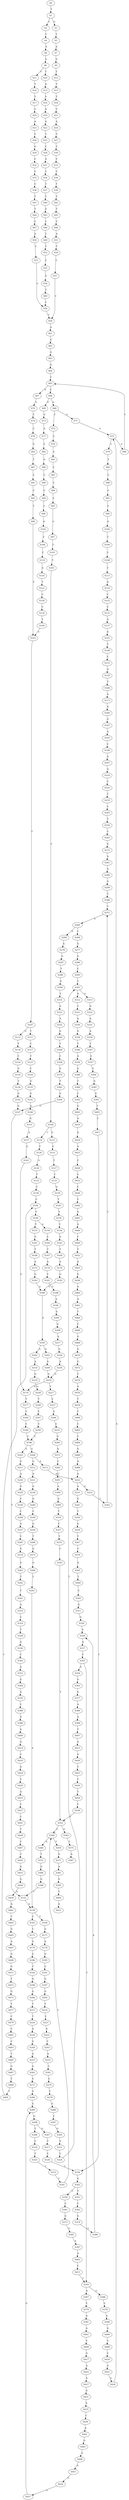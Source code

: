 strict digraph  {
	S0 -> S1 [ label = T ];
	S1 -> S2 [ label = C ];
	S1 -> S3 [ label = G ];
	S2 -> S4 [ label = C ];
	S3 -> S5 [ label = T ];
	S4 -> S6 [ label = A ];
	S5 -> S7 [ label = A ];
	S6 -> S8 [ label = G ];
	S7 -> S9 [ label = G ];
	S8 -> S10 [ label = T ];
	S8 -> S11 [ label = C ];
	S9 -> S12 [ label = T ];
	S10 -> S13 [ label = A ];
	S11 -> S14 [ label = T ];
	S12 -> S15 [ label = T ];
	S13 -> S16 [ label = G ];
	S14 -> S17 [ label = T ];
	S15 -> S18 [ label = T ];
	S16 -> S19 [ label = G ];
	S17 -> S20 [ label = C ];
	S18 -> S21 [ label = C ];
	S19 -> S22 [ label = G ];
	S20 -> S23 [ label = A ];
	S21 -> S24 [ label = A ];
	S22 -> S25 [ label = T ];
	S23 -> S26 [ label = C ];
	S24 -> S27 [ label = C ];
	S25 -> S28 [ label = C ];
	S26 -> S29 [ label = G ];
	S27 -> S30 [ label = T ];
	S28 -> S31 [ label = A ];
	S29 -> S32 [ label = C ];
	S30 -> S33 [ label = C ];
	S31 -> S34 [ label = C ];
	S32 -> S35 [ label = C ];
	S33 -> S36 [ label = C ];
	S34 -> S37 [ label = T ];
	S35 -> S38 [ label = C ];
	S36 -> S39 [ label = T ];
	S37 -> S40 [ label = C ];
	S38 -> S41 [ label = T ];
	S39 -> S42 [ label = T ];
	S40 -> S43 [ label = G ];
	S41 -> S44 [ label = T ];
	S42 -> S45 [ label = T ];
	S43 -> S46 [ label = C ];
	S44 -> S47 [ label = C ];
	S45 -> S48 [ label = C ];
	S46 -> S49 [ label = T ];
	S47 -> S50 [ label = A ];
	S48 -> S51 [ label = A ];
	S49 -> S52 [ label = T ];
	S50 -> S53 [ label = T ];
	S51 -> S54 [ label = T ];
	S52 -> S55 [ label = C ];
	S53 -> S56 [ label = C ];
	S54 -> S57 [ label = C ];
	S55 -> S58 [ label = A ];
	S56 -> S59 [ label = C ];
	S57 -> S59 [ label = C ];
	S58 -> S60 [ label = T ];
	S59 -> S61 [ label = A ];
	S60 -> S56 [ label = C ];
	S61 -> S62 [ label = G ];
	S62 -> S63 [ label = A ];
	S63 -> S64 [ label = A ];
	S64 -> S65 [ label = C ];
	S65 -> S66 [ label = C ];
	S65 -> S67 [ label = A ];
	S66 -> S68 [ label = A ];
	S66 -> S69 [ label = G ];
	S67 -> S70 [ label = G ];
	S68 -> S71 [ label = G ];
	S68 -> S72 [ label = C ];
	S69 -> S73 [ label = G ];
	S70 -> S74 [ label = C ];
	S71 -> S75 [ label = A ];
	S72 -> S76 [ label = C ];
	S73 -> S77 [ label = A ];
	S74 -> S78 [ label = C ];
	S75 -> S79 [ label = C ];
	S75 -> S80 [ label = A ];
	S76 -> S81 [ label = A ];
	S77 -> S82 [ label = C ];
	S78 -> S83 [ label = G ];
	S79 -> S84 [ label = T ];
	S80 -> S65 [ label = C ];
	S81 -> S85 [ label = C ];
	S82 -> S86 [ label = G ];
	S83 -> S87 [ label = T ];
	S84 -> S88 [ label = C ];
	S85 -> S89 [ label = C ];
	S86 -> S90 [ label = C ];
	S87 -> S91 [ label = C ];
	S88 -> S92 [ label = C ];
	S89 -> S93 [ label = C ];
	S90 -> S94 [ label = C ];
	S91 -> S95 [ label = C ];
	S92 -> S96 [ label = C ];
	S93 -> S97 [ label = C ];
	S94 -> S98 [ label = C ];
	S95 -> S99 [ label = T ];
	S96 -> S100 [ label = A ];
	S97 -> S101 [ label = T ];
	S98 -> S102 [ label = A ];
	S99 -> S103 [ label = C ];
	S100 -> S104 [ label = T ];
	S101 -> S105 [ label = T ];
	S102 -> S106 [ label = T ];
	S103 -> S107 [ label = T ];
	S104 -> S108 [ label = C ];
	S105 -> S109 [ label = C ];
	S106 -> S110 [ label = C ];
	S107 -> S111 [ label = T ];
	S107 -> S112 [ label = G ];
	S108 -> S113 [ label = T ];
	S109 -> S114 [ label = C ];
	S109 -> S115 [ label = G ];
	S110 -> S116 [ label = G ];
	S111 -> S117 [ label = C ];
	S112 -> S118 [ label = T ];
	S113 -> S119 [ label = G ];
	S114 -> S120 [ label = T ];
	S115 -> S121 [ label = A ];
	S116 -> S122 [ label = T ];
	S117 -> S123 [ label = T ];
	S118 -> S124 [ label = C ];
	S119 -> S125 [ label = C ];
	S120 -> S126 [ label = G ];
	S121 -> S127 [ label = T ];
	S122 -> S128 [ label = C ];
	S123 -> S129 [ label = C ];
	S124 -> S130 [ label = G ];
	S125 -> S131 [ label = C ];
	S126 -> S132 [ label = T ];
	S127 -> S133 [ label = C ];
	S128 -> S134 [ label = C ];
	S129 -> S135 [ label = G ];
	S130 -> S136 [ label = T ];
	S131 -> S137 [ label = A ];
	S132 -> S138 [ label = C ];
	S133 -> S139 [ label = G ];
	S134 -> S140 [ label = T ];
	S135 -> S141 [ label = G ];
	S136 -> S142 [ label = G ];
	S137 -> S143 [ label = G ];
	S138 -> S144 [ label = C ];
	S139 -> S145 [ label = T ];
	S140 -> S103 [ label = C ];
	S141 -> S146 [ label = A ];
	S142 -> S147 [ label = G ];
	S143 -> S148 [ label = T ];
	S144 -> S149 [ label = T ];
	S145 -> S150 [ label = T ];
	S146 -> S151 [ label = G ];
	S147 -> S152 [ label = T ];
	S148 -> S153 [ label = C ];
	S149 -> S154 [ label = A ];
	S149 -> S155 [ label = T ];
	S150 -> S156 [ label = T ];
	S151 -> S157 [ label = A ];
	S152 -> S158 [ label = A ];
	S153 -> S159 [ label = G ];
	S154 -> S160 [ label = C ];
	S155 -> S161 [ label = G ];
	S156 -> S162 [ label = G ];
	S157 -> S163 [ label = G ];
	S158 -> S164 [ label = T ];
	S158 -> S165 [ label = C ];
	S159 -> S166 [ label = T ];
	S160 -> S167 [ label = T ];
	S161 -> S168 [ label = T ];
	S162 -> S169 [ label = T ];
	S163 -> S170 [ label = G ];
	S164 -> S171 [ label = G ];
	S165 -> S172 [ label = C ];
	S166 -> S173 [ label = A ];
	S167 -> S174 [ label = A ];
	S168 -> S175 [ label = A ];
	S169 -> S176 [ label = A ];
	S170 -> S177 [ label = T ];
	S171 -> S178 [ label = A ];
	S172 -> S179 [ label = G ];
	S173 -> S180 [ label = A ];
	S174 -> S181 [ label = C ];
	S175 -> S182 [ label = G ];
	S176 -> S183 [ label = G ];
	S177 -> S184 [ label = C ];
	S178 -> S185 [ label = G ];
	S179 -> S186 [ label = G ];
	S180 -> S187 [ label = G ];
	S181 -> S188 [ label = C ];
	S182 -> S189 [ label = G ];
	S183 -> S189 [ label = G ];
	S184 -> S190 [ label = C ];
	S185 -> S191 [ label = C ];
	S186 -> S192 [ label = T ];
	S187 -> S193 [ label = A ];
	S188 -> S194 [ label = A ];
	S189 -> S195 [ label = A ];
	S190 -> S196 [ label = C ];
	S191 -> S197 [ label = G ];
	S192 -> S198 [ label = G ];
	S193 -> S199 [ label = C ];
	S194 -> S200 [ label = G ];
	S195 -> S201 [ label = G ];
	S195 -> S202 [ label = A ];
	S196 -> S203 [ label = A ];
	S196 -> S204 [ label = G ];
	S197 -> S205 [ label = G ];
	S198 -> S206 [ label = G ];
	S199 -> S207 [ label = G ];
	S200 -> S208 [ label = G ];
	S201 -> S209 [ label = A ];
	S202 -> S210 [ label = A ];
	S203 -> S211 [ label = G ];
	S204 -> S212 [ label = G ];
	S204 -> S213 [ label = A ];
	S205 -> S214 [ label = T ];
	S206 -> S215 [ label = T ];
	S207 -> S216 [ label = G ];
	S208 -> S217 [ label = A ];
	S209 -> S218 [ label = G ];
	S210 -> S219 [ label = G ];
	S211 -> S220 [ label = A ];
	S212 -> S221 [ label = A ];
	S213 -> S222 [ label = A ];
	S214 -> S223 [ label = C ];
	S215 -> S224 [ label = T ];
	S216 -> S225 [ label = C ];
	S217 -> S226 [ label = G ];
	S218 -> S227 [ label = T ];
	S218 -> S170 [ label = G ];
	S219 -> S228 [ label = G ];
	S220 -> S229 [ label = G ];
	S221 -> S230 [ label = G ];
	S222 -> S231 [ label = A ];
	S222 -> S232 [ label = G ];
	S223 -> S233 [ label = G ];
	S224 -> S234 [ label = A ];
	S225 -> S235 [ label = T ];
	S226 -> S236 [ label = A ];
	S227 -> S237 [ label = C ];
	S228 -> S238 [ label = T ];
	S229 -> S239 [ label = C ];
	S230 -> S240 [ label = G ];
	S231 -> S241 [ label = G ];
	S232 -> S242 [ label = T ];
	S233 -> S243 [ label = C ];
	S234 -> S244 [ label = G ];
	S235 -> S245 [ label = C ];
	S236 -> S218 [ label = G ];
	S237 -> S246 [ label = A ];
	S238 -> S247 [ label = C ];
	S239 -> S248 [ label = C ];
	S240 -> S249 [ label = C ];
	S241 -> S250 [ label = T ];
	S242 -> S251 [ label = C ];
	S243 -> S252 [ label = A ];
	S244 -> S253 [ label = A ];
	S245 -> S254 [ label = T ];
	S246 -> S255 [ label = G ];
	S247 -> S256 [ label = C ];
	S248 -> S257 [ label = A ];
	S249 -> S258 [ label = G ];
	S250 -> S259 [ label = G ];
	S251 -> S260 [ label = G ];
	S252 -> S261 [ label = C ];
	S253 -> S262 [ label = A ];
	S254 -> S263 [ label = C ];
	S255 -> S264 [ label = G ];
	S256 -> S196 [ label = C ];
	S257 -> S265 [ label = C ];
	S258 -> S266 [ label = T ];
	S259 -> S267 [ label = T ];
	S260 -> S268 [ label = C ];
	S260 -> S269 [ label = A ];
	S261 -> S270 [ label = G ];
	S262 -> S271 [ label = G ];
	S263 -> S272 [ label = G ];
	S264 -> S273 [ label = A ];
	S265 -> S274 [ label = G ];
	S266 -> S275 [ label = G ];
	S267 -> S276 [ label = C ];
	S268 -> S277 [ label = G ];
	S269 -> S278 [ label = G ];
	S270 -> S279 [ label = C ];
	S271 -> S280 [ label = G ];
	S272 -> S281 [ label = A ];
	S273 -> S282 [ label = C ];
	S274 -> S283 [ label = G ];
	S275 -> S284 [ label = G ];
	S276 -> S285 [ label = G ];
	S277 -> S286 [ label = G ];
	S278 -> S287 [ label = G ];
	S279 -> S288 [ label = G ];
	S280 -> S289 [ label = G ];
	S281 -> S290 [ label = A ];
	S282 -> S291 [ label = C ];
	S283 -> S292 [ label = T ];
	S284 -> S293 [ label = T ];
	S285 -> S294 [ label = T ];
	S286 -> S295 [ label = C ];
	S287 -> S296 [ label = T ];
	S288 -> S297 [ label = C ];
	S289 -> S298 [ label = G ];
	S290 -> S299 [ label = G ];
	S291 -> S300 [ label = A ];
	S292 -> S301 [ label = T ];
	S293 -> S158 [ label = A ];
	S294 -> S302 [ label = C ];
	S295 -> S303 [ label = T ];
	S296 -> S304 [ label = A ];
	S297 -> S305 [ label = G ];
	S298 -> S306 [ label = T ];
	S298 -> S307 [ label = G ];
	S299 -> S308 [ label = T ];
	S300 -> S309 [ label = G ];
	S301 -> S310 [ label = A ];
	S302 -> S311 [ label = G ];
	S303 -> S312 [ label = A ];
	S303 -> S313 [ label = G ];
	S304 -> S314 [ label = T ];
	S305 -> S315 [ label = G ];
	S306 -> S316 [ label = C ];
	S307 -> S317 [ label = T ];
	S308 -> S251 [ label = C ];
	S309 -> S318 [ label = T ];
	S310 -> S319 [ label = C ];
	S311 -> S320 [ label = G ];
	S312 -> S321 [ label = T ];
	S313 -> S322 [ label = G ];
	S314 -> S323 [ label = A ];
	S315 -> S324 [ label = C ];
	S316 -> S325 [ label = T ];
	S317 -> S326 [ label = C ];
	S318 -> S327 [ label = C ];
	S319 -> S328 [ label = T ];
	S320 -> S329 [ label = A ];
	S321 -> S330 [ label = A ];
	S322 -> S331 [ label = A ];
	S323 -> S332 [ label = A ];
	S324 -> S303 [ label = T ];
	S325 -> S333 [ label = C ];
	S326 -> S334 [ label = C ];
	S327 -> S335 [ label = T ];
	S328 -> S336 [ label = G ];
	S329 -> S337 [ label = A ];
	S330 -> S338 [ label = G ];
	S331 -> S339 [ label = A ];
	S332 -> S340 [ label = G ];
	S333 -> S341 [ label = T ];
	S334 -> S342 [ label = G ];
	S335 -> S343 [ label = C ];
	S336 -> S344 [ label = C ];
	S337 -> S345 [ label = C ];
	S338 -> S346 [ label = T ];
	S339 -> S347 [ label = T ];
	S340 -> S348 [ label = T ];
	S341 -> S349 [ label = C ];
	S342 -> S350 [ label = C ];
	S342 -> S351 [ label = T ];
	S343 -> S352 [ label = T ];
	S344 -> S353 [ label = A ];
	S345 -> S354 [ label = A ];
	S345 -> S355 [ label = T ];
	S346 -> S356 [ label = A ];
	S347 -> S357 [ label = G ];
	S348 -> S358 [ label = C ];
	S349 -> S359 [ label = T ];
	S349 -> S360 [ label = G ];
	S350 -> S361 [ label = C ];
	S351 -> S362 [ label = C ];
	S352 -> S349 [ label = C ];
	S352 -> S363 [ label = G ];
	S353 -> S364 [ label = G ];
	S354 -> S365 [ label = G ];
	S355 -> S366 [ label = G ];
	S355 -> S367 [ label = A ];
	S356 -> S368 [ label = G ];
	S357 -> S369 [ label = G ];
	S358 -> S370 [ label = G ];
	S359 -> S371 [ label = G ];
	S360 -> S372 [ label = T ];
	S361 -> S373 [ label = G ];
	S362 -> S374 [ label = G ];
	S363 -> S375 [ label = T ];
	S364 -> S376 [ label = A ];
	S365 -> S377 [ label = G ];
	S366 -> S378 [ label = C ];
	S367 -> S379 [ label = C ];
	S368 -> S380 [ label = C ];
	S369 -> S381 [ label = G ];
	S370 -> S382 [ label = T ];
	S371 -> S383 [ label = A ];
	S372 -> S384 [ label = G ];
	S373 -> S385 [ label = G ];
	S374 -> S386 [ label = G ];
	S375 -> S387 [ label = A ];
	S376 -> S388 [ label = C ];
	S377 -> S389 [ label = A ];
	S378 -> S390 [ label = A ];
	S379 -> S391 [ label = A ];
	S380 -> S392 [ label = C ];
	S381 -> S393 [ label = G ];
	S382 -> S394 [ label = G ];
	S383 -> S395 [ label = G ];
	S384 -> S396 [ label = G ];
	S385 -> S397 [ label = A ];
	S386 -> S329 [ label = A ];
	S388 -> S398 [ label = G ];
	S389 -> S399 [ label = A ];
	S390 -> S400 [ label = A ];
	S391 -> S401 [ label = A ];
	S392 -> S402 [ label = G ];
	S393 -> S403 [ label = T ];
	S394 -> S147 [ label = G ];
	S395 -> S404 [ label = T ];
	S396 -> S152 [ label = T ];
	S397 -> S405 [ label = A ];
	S398 -> S406 [ label = G ];
	S399 -> S407 [ label = T ];
	S400 -> S408 [ label = C ];
	S401 -> S409 [ label = C ];
	S402 -> S410 [ label = A ];
	S403 -> S411 [ label = C ];
	S404 -> S412 [ label = A ];
	S405 -> S413 [ label = C ];
	S406 -> S414 [ label = A ];
	S407 -> S415 [ label = A ];
	S408 -> S416 [ label = C ];
	S409 -> S417 [ label = G ];
	S410 -> S418 [ label = A ];
	S411 -> S334 [ label = C ];
	S413 -> S355 [ label = T ];
	S414 -> S419 [ label = C ];
	S415 -> S420 [ label = G ];
	S416 -> S421 [ label = A ];
	S417 -> S422 [ label = A ];
	S418 -> S423 [ label = A ];
	S419 -> S424 [ label = A ];
	S420 -> S425 [ label = T ];
	S421 -> S426 [ label = G ];
	S422 -> S427 [ label = A ];
	S423 -> S428 [ label = C ];
	S424 -> S429 [ label = C ];
	S425 -> S430 [ label = C ];
	S426 -> S75 [ label = A ];
	S427 -> S431 [ label = A ];
	S428 -> S432 [ label = C ];
	S429 -> S433 [ label = A ];
	S430 -> S434 [ label = T ];
	S431 -> S435 [ label = A ];
	S432 -> S436 [ label = C ];
	S433 -> S437 [ label = C ];
	S434 -> S438 [ label = C ];
	S435 -> S439 [ label = C ];
	S436 -> S440 [ label = C ];
	S437 -> S441 [ label = C ];
	S438 -> S352 [ label = T ];
	S439 -> S442 [ label = A ];
	S440 -> S443 [ label = G ];
	S441 -> S444 [ label = T ];
	S442 -> S445 [ label = G ];
	S443 -> S446 [ label = A ];
	S444 -> S447 [ label = C ];
	S445 -> S448 [ label = A ];
	S446 -> S449 [ label = C ];
	S447 -> S450 [ label = T ];
	S448 -> S451 [ label = A ];
	S449 -> S452 [ label = T ];
	S450 -> S453 [ label = A ];
	S451 -> S454 [ label = G ];
	S452 -> S455 [ label = A ];
	S453 -> S456 [ label = G ];
	S454 -> S457 [ label = G ];
	S455 -> S458 [ label = G ];
	S456 -> S459 [ label = A ];
	S457 -> S289 [ label = G ];
	S458 -> S460 [ label = A ];
	S459 -> S461 [ label = A ];
	S460 -> S462 [ label = A ];
	S461 -> S463 [ label = C ];
	S462 -> S464 [ label = T ];
	S463 -> S465 [ label = G ];
	S464 -> S466 [ label = C ];
	S465 -> S467 [ label = A ];
	S466 -> S468 [ label = G ];
	S467 -> S469 [ label = G ];
	S468 -> S470 [ label = G ];
	S469 -> S471 [ label = G ];
	S470 -> S472 [ label = G ];
	S471 -> S473 [ label = T ];
	S472 -> S474 [ label = T ];
	S473 -> S475 [ label = G ];
	S474 -> S476 [ label = A ];
	S475 -> S477 [ label = T ];
	S476 -> S478 [ label = T ];
	S477 -> S479 [ label = C ];
	S478 -> S480 [ label = C ];
	S479 -> S481 [ label = C ];
	S480 -> S482 [ label = C ];
	S481 -> S483 [ label = C ];
	S482 -> S484 [ label = C ];
	S483 -> S485 [ label = T ];
	S484 -> S486 [ label = G ];
	S485 -> S487 [ label = G ];
	S486 -> S488 [ label = A ];
	S487 -> S489 [ label = T ];
	S488 -> S222 [ label = A ];
	S489 -> S490 [ label = C ];
	S490 -> S144 [ label = C ];
}
